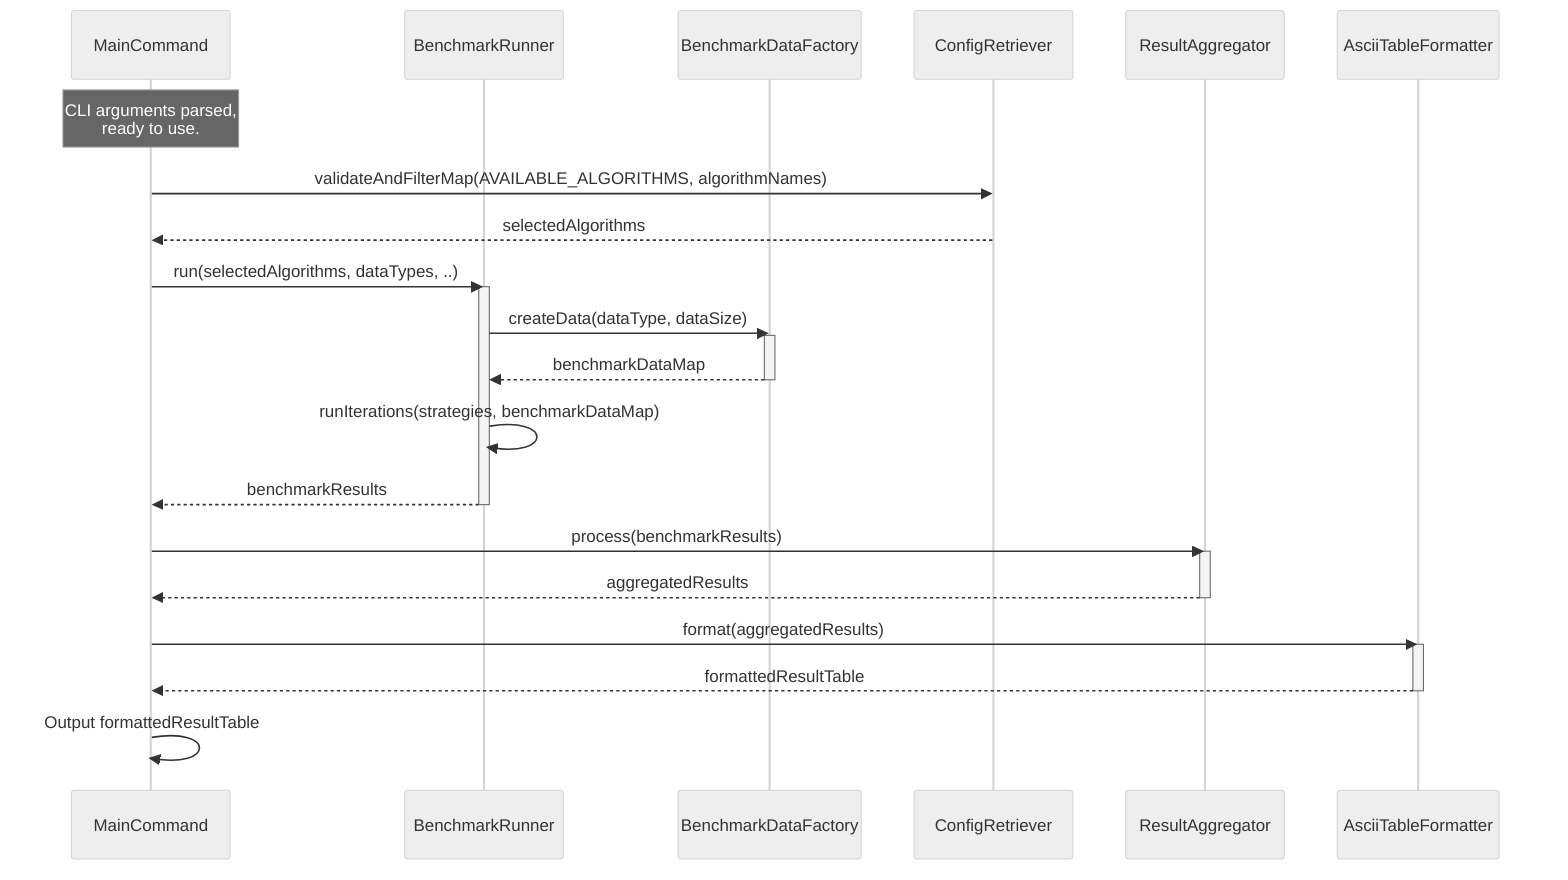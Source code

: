 %%{init: {'theme':'neutral'}}%%
sequenceDiagram
    participant MainCommand
    participant BenchmarkRunner
    participant BenchmarkDataFactory
    participant ConfigRetriever
    participant ResultAggregator
    participant AsciiTableFormatter

    note over MainCommand: CLI arguments parsed,<br/>ready to use.
    MainCommand->>ConfigRetriever: validateAndFilterMap(AVAILABLE_ALGORITHMS, algorithmNames)
    ConfigRetriever-->>MainCommand: selectedAlgorithms
    MainCommand->>BenchmarkRunner: run(selectedAlgorithms, dataTypes, ..)
    activate BenchmarkRunner
    BenchmarkRunner->>BenchmarkDataFactory: createData(dataType, dataSize)
    activate BenchmarkDataFactory
    BenchmarkDataFactory-->>BenchmarkRunner: benchmarkDataMap
    deactivate BenchmarkDataFactory
    BenchmarkRunner->>BenchmarkRunner: runIterations(strategies, benchmarkDataMap)
    BenchmarkRunner-->>MainCommand: benchmarkResults
    deactivate BenchmarkRunner
    MainCommand->>ResultAggregator: process(benchmarkResults)
    activate ResultAggregator
    ResultAggregator-->>MainCommand: aggregatedResults
    deactivate ResultAggregator
    MainCommand->>AsciiTableFormatter: format(aggregatedResults)
    activate AsciiTableFormatter
    AsciiTableFormatter-->>MainCommand: formattedResultTable
    deactivate AsciiTableFormatter
    MainCommand->>MainCommand: Output formattedResultTable